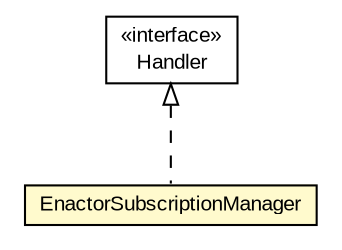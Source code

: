 #!/usr/local/bin/dot
#
# Class diagram 
# Generated by UMLGraph version 5.3 (http://www.umlgraph.org/)
#

digraph G {
	edge [fontname="arial",fontsize=10,labelfontname="arial",labelfontsize=10];
	node [fontname="arial",fontsize=10,shape=plaintext];
	nodesep=0.25;
	ranksep=0.5;
	// context.arch.handler.Handler
	c72966 [label=<<table title="context.arch.handler.Handler" border="0" cellborder="1" cellspacing="0" cellpadding="2" port="p" href="../handler/Handler.html">
		<tr><td><table border="0" cellspacing="0" cellpadding="1">
<tr><td align="center" balign="center"> &#171;interface&#187; </td></tr>
<tr><td align="center" balign="center"> Handler </td></tr>
		</table></td></tr>
		</table>>, fontname="arial", fontcolor="black", fontsize=10.0];
	// context.arch.enactor.EnactorSubscriptionManager
	c73021 [label=<<table title="context.arch.enactor.EnactorSubscriptionManager" border="0" cellborder="1" cellspacing="0" cellpadding="2" port="p" bgcolor="lemonChiffon" href="./EnactorSubscriptionManager.html">
		<tr><td><table border="0" cellspacing="0" cellpadding="1">
<tr><td align="center" balign="center"> EnactorSubscriptionManager </td></tr>
		</table></td></tr>
		</table>>, fontname="arial", fontcolor="black", fontsize=10.0];
	//context.arch.enactor.EnactorSubscriptionManager implements context.arch.handler.Handler
	c72966:p -> c73021:p [dir=back,arrowtail=empty,style=dashed];
}

